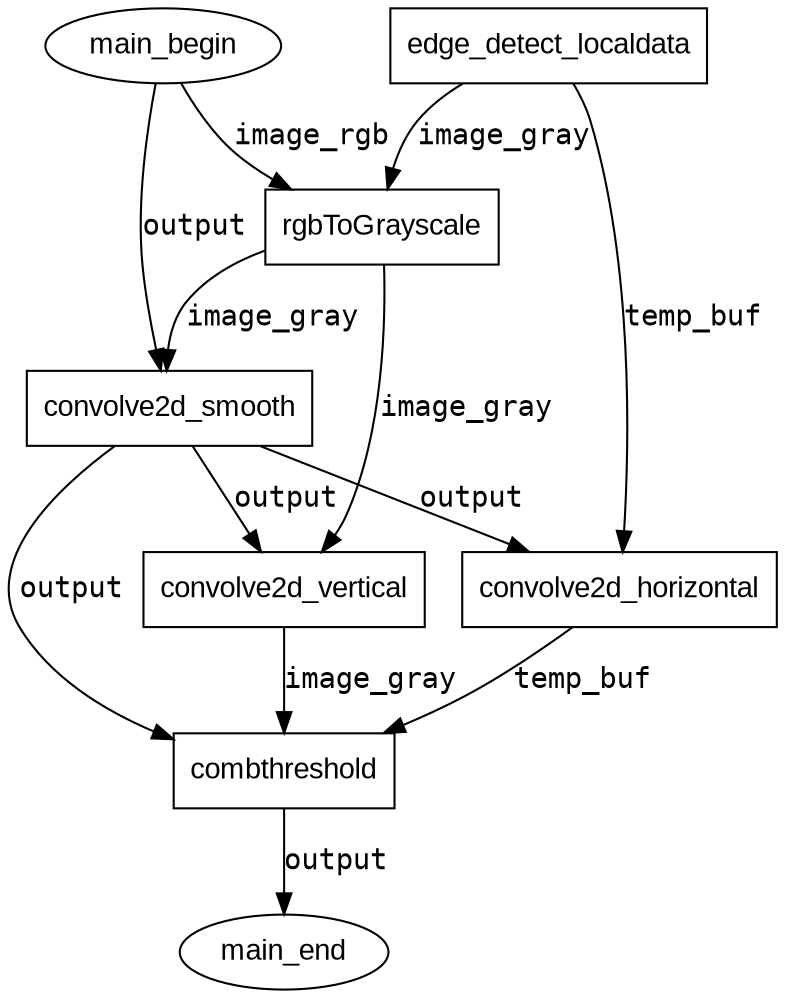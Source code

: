 digraph static_call_graph {
	rankdir=TB;
	node [shape=rectangle, fontname="Arial"]
    edge [fontname="Consolas"]

    "main_begin" [label="main_begin\n", shape="ellipse"]
    "edge_detect_localdata" [label="edge_detect_localdata"]
	"rgbToGrayscale" [label="rgbToGrayscale\n"]
	"convolve2d_smooth" [label="convolve2d_smooth\n"]
	"convolve2d_vertical" [label="convolve2d_vertical\n"]
	"convolve2d_horizontal" [label="convolve2d_horizontal\n"]
	"combthreshold" [label="combthreshold\n"]
    "main_end" [label="main_end\n", shape="ellipse"]

    "main_begin" -> "rgbToGrayscale" [label="image_rgb"]
    "main_begin" -> "convolve2d_smooth" [label="output"]
    "edge_detect_localdata" -> "rgbToGrayscale" [label="image_gray"]
    "edge_detect_localdata" -> "convolve2d_horizontal" [label="temp_buf"]
    "rgbToGrayscale" -> "convolve2d_smooth" [label="image_gray"]
    "rgbToGrayscale" -> "convolve2d_vertical" [label="image_gray"]
    "convolve2d_smooth" -> "convolve2d_vertical" [label="output"]
    "convolve2d_smooth" -> "convolve2d_horizontal" [label="output"]
    "convolve2d_smooth" -> "combthreshold" [label="output"]
    "convolve2d_vertical" -> "combthreshold" [label="image_gray"]
    "convolve2d_horizontal" -> "combthreshold" [label="temp_buf"]
    "combthreshold" -> "main_end" [label="output"]
}
